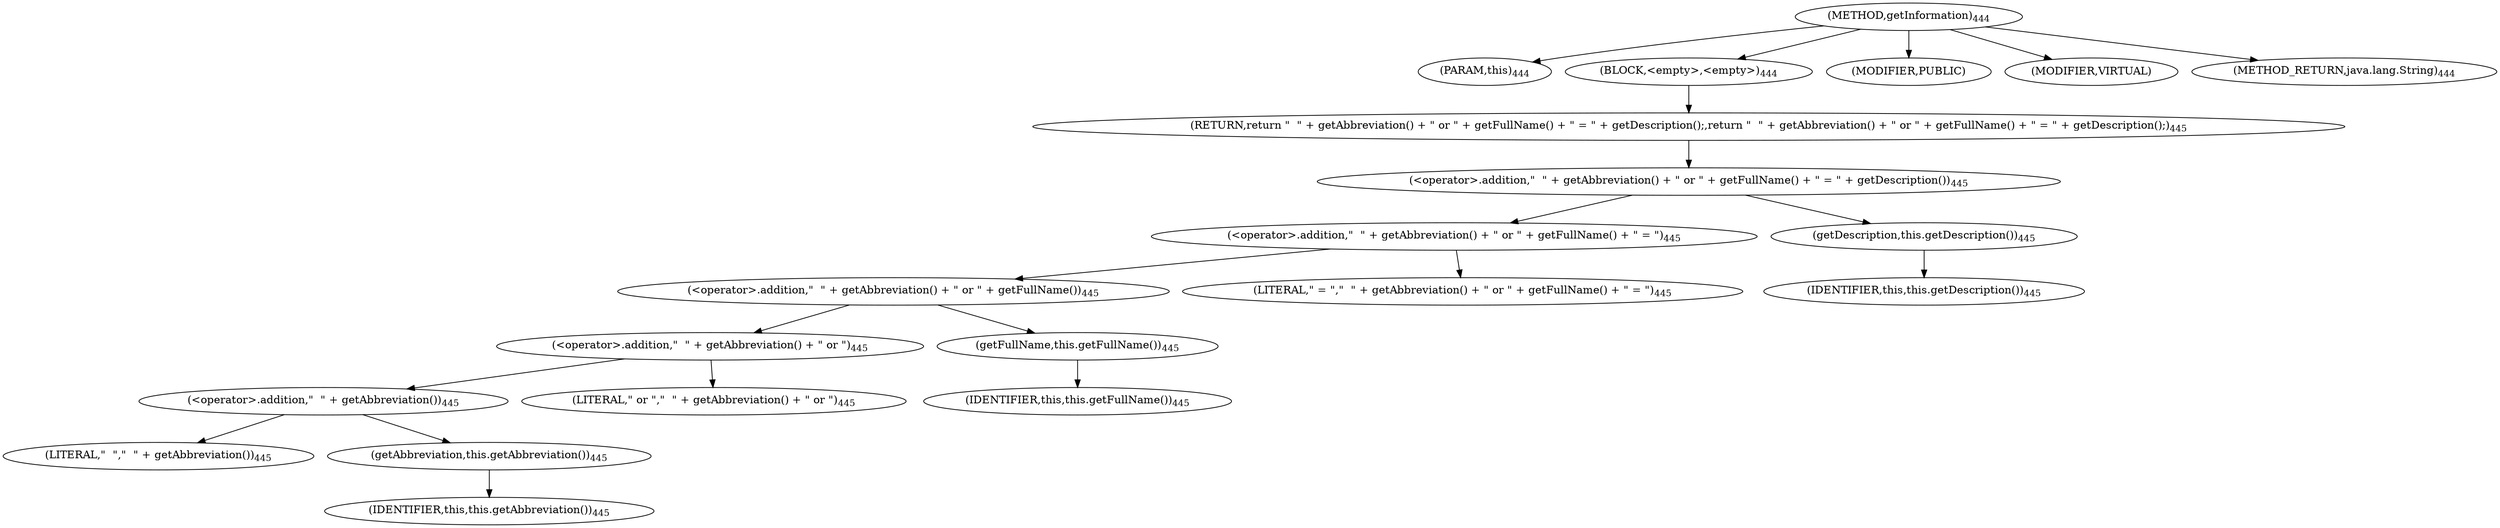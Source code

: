 digraph "getInformation" {  
"1224" [label = <(METHOD,getInformation)<SUB>444</SUB>> ]
"80" [label = <(PARAM,this)<SUB>444</SUB>> ]
"1225" [label = <(BLOCK,&lt;empty&gt;,&lt;empty&gt;)<SUB>444</SUB>> ]
"1226" [label = <(RETURN,return &quot;  &quot; + getAbbreviation() + &quot; or &quot; + getFullName() + &quot; = &quot; + getDescription();,return &quot;  &quot; + getAbbreviation() + &quot; or &quot; + getFullName() + &quot; = &quot; + getDescription();)<SUB>445</SUB>> ]
"1227" [label = <(&lt;operator&gt;.addition,&quot;  &quot; + getAbbreviation() + &quot; or &quot; + getFullName() + &quot; = &quot; + getDescription())<SUB>445</SUB>> ]
"1228" [label = <(&lt;operator&gt;.addition,&quot;  &quot; + getAbbreviation() + &quot; or &quot; + getFullName() + &quot; = &quot;)<SUB>445</SUB>> ]
"1229" [label = <(&lt;operator&gt;.addition,&quot;  &quot; + getAbbreviation() + &quot; or &quot; + getFullName())<SUB>445</SUB>> ]
"1230" [label = <(&lt;operator&gt;.addition,&quot;  &quot; + getAbbreviation() + &quot; or &quot;)<SUB>445</SUB>> ]
"1231" [label = <(&lt;operator&gt;.addition,&quot;  &quot; + getAbbreviation())<SUB>445</SUB>> ]
"1232" [label = <(LITERAL,&quot;  &quot;,&quot;  &quot; + getAbbreviation())<SUB>445</SUB>> ]
"1233" [label = <(getAbbreviation,this.getAbbreviation())<SUB>445</SUB>> ]
"79" [label = <(IDENTIFIER,this,this.getAbbreviation())<SUB>445</SUB>> ]
"1234" [label = <(LITERAL,&quot; or &quot;,&quot;  &quot; + getAbbreviation() + &quot; or &quot;)<SUB>445</SUB>> ]
"1235" [label = <(getFullName,this.getFullName())<SUB>445</SUB>> ]
"81" [label = <(IDENTIFIER,this,this.getFullName())<SUB>445</SUB>> ]
"1236" [label = <(LITERAL,&quot; = &quot;,&quot;  &quot; + getAbbreviation() + &quot; or &quot; + getFullName() + &quot; = &quot;)<SUB>445</SUB>> ]
"1237" [label = <(getDescription,this.getDescription())<SUB>445</SUB>> ]
"82" [label = <(IDENTIFIER,this,this.getDescription())<SUB>445</SUB>> ]
"1238" [label = <(MODIFIER,PUBLIC)> ]
"1239" [label = <(MODIFIER,VIRTUAL)> ]
"1240" [label = <(METHOD_RETURN,java.lang.String)<SUB>444</SUB>> ]
  "1224" -> "80" 
  "1224" -> "1225" 
  "1224" -> "1238" 
  "1224" -> "1239" 
  "1224" -> "1240" 
  "1225" -> "1226" 
  "1226" -> "1227" 
  "1227" -> "1228" 
  "1227" -> "1237" 
  "1228" -> "1229" 
  "1228" -> "1236" 
  "1229" -> "1230" 
  "1229" -> "1235" 
  "1230" -> "1231" 
  "1230" -> "1234" 
  "1231" -> "1232" 
  "1231" -> "1233" 
  "1233" -> "79" 
  "1235" -> "81" 
  "1237" -> "82" 
}
